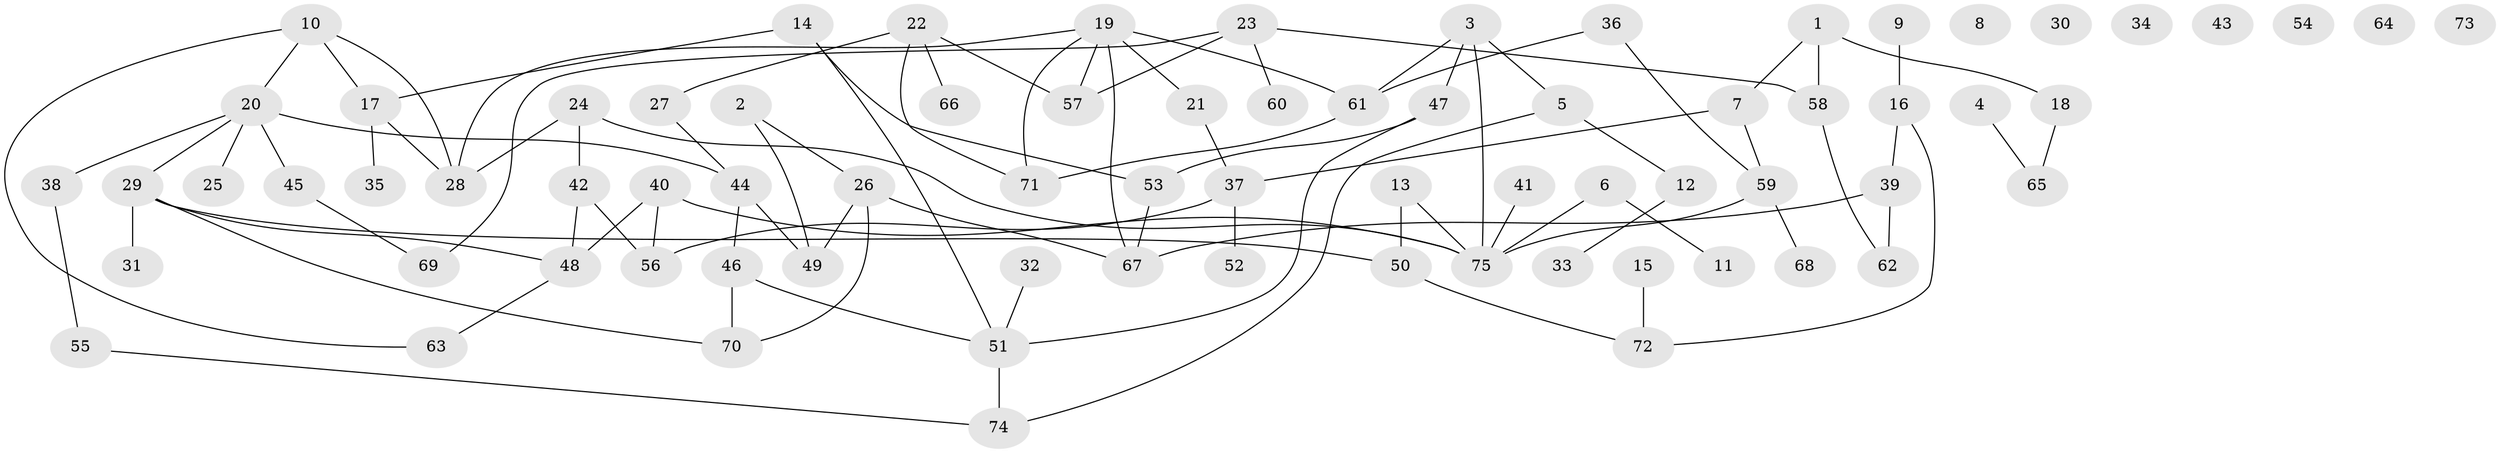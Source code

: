 // Generated by graph-tools (version 1.1) at 2025/12/03/09/25 04:12:52]
// undirected, 75 vertices, 94 edges
graph export_dot {
graph [start="1"]
  node [color=gray90,style=filled];
  1;
  2;
  3;
  4;
  5;
  6;
  7;
  8;
  9;
  10;
  11;
  12;
  13;
  14;
  15;
  16;
  17;
  18;
  19;
  20;
  21;
  22;
  23;
  24;
  25;
  26;
  27;
  28;
  29;
  30;
  31;
  32;
  33;
  34;
  35;
  36;
  37;
  38;
  39;
  40;
  41;
  42;
  43;
  44;
  45;
  46;
  47;
  48;
  49;
  50;
  51;
  52;
  53;
  54;
  55;
  56;
  57;
  58;
  59;
  60;
  61;
  62;
  63;
  64;
  65;
  66;
  67;
  68;
  69;
  70;
  71;
  72;
  73;
  74;
  75;
  1 -- 7;
  1 -- 18;
  1 -- 58;
  2 -- 26;
  2 -- 49;
  3 -- 5;
  3 -- 47;
  3 -- 61;
  3 -- 75;
  4 -- 65;
  5 -- 12;
  5 -- 74;
  6 -- 11;
  6 -- 75;
  7 -- 37;
  7 -- 59;
  9 -- 16;
  10 -- 17;
  10 -- 20;
  10 -- 28;
  10 -- 63;
  12 -- 33;
  13 -- 50;
  13 -- 75;
  14 -- 17;
  14 -- 51;
  14 -- 53;
  15 -- 72;
  16 -- 39;
  16 -- 72;
  17 -- 28;
  17 -- 35;
  18 -- 65;
  19 -- 21;
  19 -- 28;
  19 -- 57;
  19 -- 61;
  19 -- 67;
  19 -- 71;
  20 -- 25;
  20 -- 29;
  20 -- 38;
  20 -- 44;
  20 -- 45;
  21 -- 37;
  22 -- 27;
  22 -- 57;
  22 -- 66;
  22 -- 71;
  23 -- 57;
  23 -- 58;
  23 -- 60;
  23 -- 69;
  24 -- 28;
  24 -- 42;
  24 -- 75;
  26 -- 49;
  26 -- 67;
  26 -- 70;
  27 -- 44;
  29 -- 31;
  29 -- 48;
  29 -- 50;
  29 -- 70;
  32 -- 51;
  36 -- 59;
  36 -- 61;
  37 -- 52;
  37 -- 56;
  38 -- 55;
  39 -- 62;
  39 -- 67;
  40 -- 48;
  40 -- 56;
  40 -- 75;
  41 -- 75;
  42 -- 48;
  42 -- 56;
  44 -- 46;
  44 -- 49;
  45 -- 69;
  46 -- 51;
  46 -- 70;
  47 -- 51;
  47 -- 53;
  48 -- 63;
  50 -- 72;
  51 -- 74;
  53 -- 67;
  55 -- 74;
  58 -- 62;
  59 -- 68;
  59 -- 75;
  61 -- 71;
}
